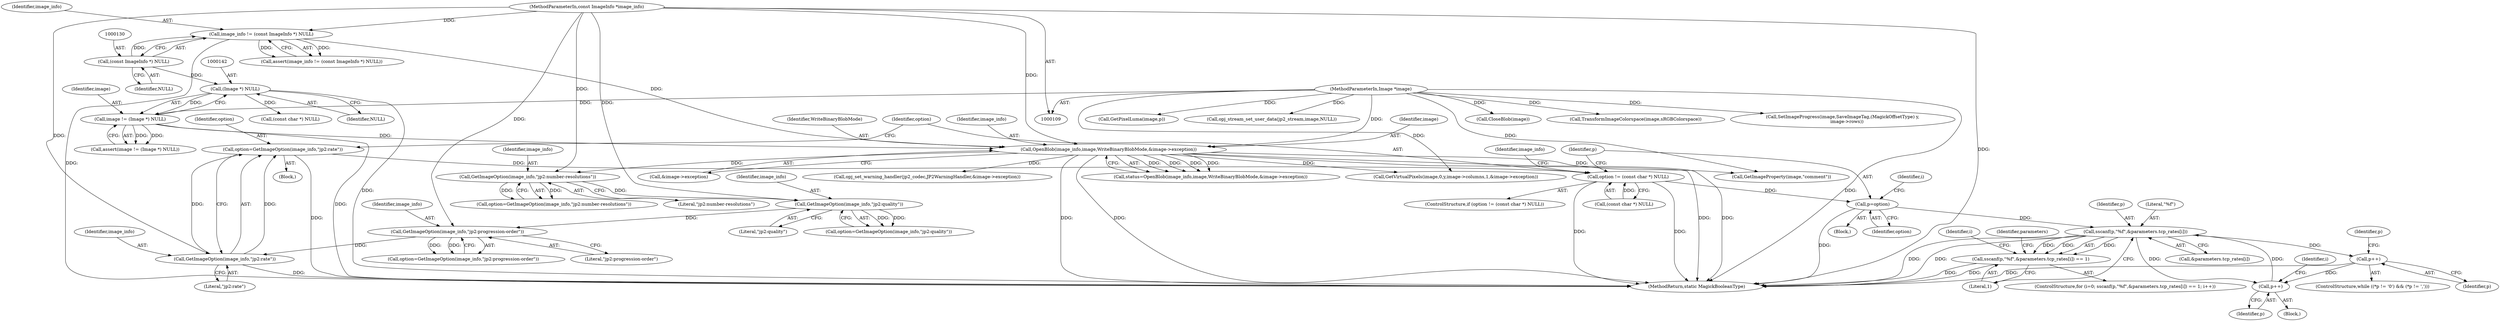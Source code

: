 digraph "0_ImageMagick_3d5ac8c20846871f1eb3068b65f93da7cd33bfd0_0@pointer" {
"1000507" [label="(Call,option=GetImageOption(image_info,\"jp2:rate\"))"];
"1000509" [label="(Call,GetImageOption(image_info,\"jp2:rate\"))"];
"1000442" [label="(Call,GetImageOption(image_info,\"jp2:progression-order\"))"];
"1000371" [label="(Call,GetImageOption(image_info,\"jp2:quality\"))"];
"1000225" [label="(Call,GetImageOption(image_info,\"jp2:number-resolutions\"))"];
"1000167" [label="(Call,OpenBlob(image_info,image,WriteBinaryBlobMode,&image->exception))"];
"1000127" [label="(Call,image_info != (const ImageInfo *) NULL)"];
"1000110" [label="(MethodParameterIn,const ImageInfo *image_info)"];
"1000129" [label="(Call,(const ImageInfo *) NULL)"];
"1000139" [label="(Call,image != (Image *) NULL)"];
"1000111" [label="(MethodParameterIn,Image *image)"];
"1000141" [label="(Call,(Image *) NULL)"];
"1000513" [label="(Call,option != (const char *) NULL)"];
"1000520" [label="(Call,p=option)"];
"1000528" [label="(Call,sscanf(p,\"%f\",&parameters.tcp_rates[i]))"];
"1000527" [label="(Call,sscanf(p,\"%f\",&parameters.tcp_rates[i]) == 1)"];
"1000556" [label="(Call,p++)"];
"1000564" [label="(Call,p++)"];
"1000508" [label="(Identifier,option)"];
"1000513" [label="(Call,option != (const char *) NULL)"];
"1000520" [label="(Call,p=option)"];
"1000112" [label="(Block,)"];
"1001239" [label="(Call,opj_stream_set_user_data(jp2_stream,image,NULL))"];
"1000126" [label="(Call,assert(image_info != (const ImageInfo *) NULL))"];
"1000371" [label="(Call,GetImageOption(image_info,\"jp2:quality\"))"];
"1000131" [label="(Identifier,NULL)"];
"1000171" [label="(Call,&image->exception)"];
"1001299" [label="(MethodReturn,static MagickBooleanType)"];
"1000129" [label="(Call,(const ImageInfo *) NULL)"];
"1000127" [label="(Call,image_info != (const ImageInfo *) NULL)"];
"1000223" [label="(Call,option=GetImageOption(image_info,\"jp2:number-resolutions\"))"];
"1000225" [label="(Call,GetImageOption(image_info,\"jp2:number-resolutions\"))"];
"1000141" [label="(Call,(Image *) NULL)"];
"1000138" [label="(Call,assert(image != (Image *) NULL))"];
"1000522" [label="(Identifier,option)"];
"1000557" [label="(Identifier,p)"];
"1000443" [label="(Identifier,image_info)"];
"1000227" [label="(Literal,\"jp2:number-resolutions\")"];
"1000514" [label="(Identifier,option)"];
"1000507" [label="(Call,option=GetImageOption(image_info,\"jp2:rate\"))"];
"1000528" [label="(Call,sscanf(p,\"%f\",&parameters.tcp_rates[i]))"];
"1000568" [label="(Identifier,parameters)"];
"1000556" [label="(Call,p++)"];
"1000521" [label="(Identifier,p)"];
"1000110" [label="(MethodParameterIn,const ImageInfo *image_info)"];
"1000373" [label="(Literal,\"jp2:quality\")"];
"1000169" [label="(Identifier,image)"];
"1000531" [label="(Call,&parameters.tcp_rates[i])"];
"1000372" [label="(Identifier,image_info)"];
"1000140" [label="(Identifier,image)"];
"1000529" [label="(Identifier,p)"];
"1000603" [label="(Call,GetImageProperty(image,\"comment\"))"];
"1000550" [label="(Identifier,p)"];
"1001295" [label="(Call,CloseBlob(image))"];
"1000518" [label="(Block,)"];
"1000512" [label="(ControlStructure,if (option != (const char *) NULL))"];
"1001203" [label="(Call,opj_set_warning_handler(jp2_codec,JP2WarningHandler,&image->exception))"];
"1000444" [label="(Literal,\"jp2:progression-order\")"];
"1000165" [label="(Call,status=OpenBlob(image_info,image,WriteBinaryBlobMode,&image->exception))"];
"1000226" [label="(Identifier,image_info)"];
"1000959" [label="(Call,GetVirtualPixels(image,0,y,image->columns,1,&image->exception))"];
"1000659" [label="(Call,TransformImageColorspace(image,sRGBColorspace))"];
"1000581" [label="(Identifier,image_info)"];
"1000537" [label="(Literal,1)"];
"1000543" [label="(Identifier,i)"];
"1000546" [label="(ControlStructure,while ((*p != '\0') && (*p != ',')))"];
"1000167" [label="(Call,OpenBlob(image_info,image,WriteBinaryBlobMode,&image->exception))"];
"1000170" [label="(Identifier,WriteBinaryBlobMode)"];
"1000509" [label="(Call,GetImageOption(image_info,\"jp2:rate\"))"];
"1000564" [label="(Call,p++)"];
"1000539" [label="(Identifier,i)"];
"1000515" [label="(Call,(const char *) NULL)"];
"1000523" [label="(ControlStructure,for (i=0; sscanf(p,\"%f\",&parameters.tcp_rates[i]) == 1; i++))"];
"1000440" [label="(Call,option=GetImageOption(image_info,\"jp2:progression-order\"))"];
"1001159" [label="(Call,SetImageProgress(image,SaveImageTag,(MagickOffsetType) y,\n      image->rows))"];
"1000168" [label="(Identifier,image_info)"];
"1000527" [label="(Call,sscanf(p,\"%f\",&parameters.tcp_rates[i]) == 1)"];
"1000565" [label="(Identifier,p)"];
"1000111" [label="(MethodParameterIn,Image *image)"];
"1000442" [label="(Call,GetImageOption(image_info,\"jp2:progression-order\"))"];
"1000369" [label="(Call,option=GetImageOption(image_info,\"jp2:quality\"))"];
"1001081" [label="(Call,GetPixelLuma(image,p))"];
"1000139" [label="(Call,image != (Image *) NULL)"];
"1000530" [label="(Literal,\"%f\")"];
"1000511" [label="(Literal,\"jp2:rate\")"];
"1000540" [label="(Block,)"];
"1000525" [label="(Identifier,i)"];
"1000231" [label="(Call,(const char *) NULL)"];
"1000510" [label="(Identifier,image_info)"];
"1000128" [label="(Identifier,image_info)"];
"1000143" [label="(Identifier,NULL)"];
"1000507" -> "1000112"  [label="AST: "];
"1000507" -> "1000509"  [label="CFG: "];
"1000508" -> "1000507"  [label="AST: "];
"1000509" -> "1000507"  [label="AST: "];
"1000514" -> "1000507"  [label="CFG: "];
"1000507" -> "1001299"  [label="DDG: "];
"1000509" -> "1000507"  [label="DDG: "];
"1000509" -> "1000507"  [label="DDG: "];
"1000507" -> "1000513"  [label="DDG: "];
"1000509" -> "1000511"  [label="CFG: "];
"1000510" -> "1000509"  [label="AST: "];
"1000511" -> "1000509"  [label="AST: "];
"1000509" -> "1001299"  [label="DDG: "];
"1000442" -> "1000509"  [label="DDG: "];
"1000110" -> "1000509"  [label="DDG: "];
"1000442" -> "1000440"  [label="AST: "];
"1000442" -> "1000444"  [label="CFG: "];
"1000443" -> "1000442"  [label="AST: "];
"1000444" -> "1000442"  [label="AST: "];
"1000440" -> "1000442"  [label="CFG: "];
"1000442" -> "1000440"  [label="DDG: "];
"1000442" -> "1000440"  [label="DDG: "];
"1000371" -> "1000442"  [label="DDG: "];
"1000110" -> "1000442"  [label="DDG: "];
"1000371" -> "1000369"  [label="AST: "];
"1000371" -> "1000373"  [label="CFG: "];
"1000372" -> "1000371"  [label="AST: "];
"1000373" -> "1000371"  [label="AST: "];
"1000369" -> "1000371"  [label="CFG: "];
"1000371" -> "1000369"  [label="DDG: "];
"1000371" -> "1000369"  [label="DDG: "];
"1000225" -> "1000371"  [label="DDG: "];
"1000110" -> "1000371"  [label="DDG: "];
"1000225" -> "1000223"  [label="AST: "];
"1000225" -> "1000227"  [label="CFG: "];
"1000226" -> "1000225"  [label="AST: "];
"1000227" -> "1000225"  [label="AST: "];
"1000223" -> "1000225"  [label="CFG: "];
"1000225" -> "1000223"  [label="DDG: "];
"1000225" -> "1000223"  [label="DDG: "];
"1000167" -> "1000225"  [label="DDG: "];
"1000110" -> "1000225"  [label="DDG: "];
"1000167" -> "1000165"  [label="AST: "];
"1000167" -> "1000171"  [label="CFG: "];
"1000168" -> "1000167"  [label="AST: "];
"1000169" -> "1000167"  [label="AST: "];
"1000170" -> "1000167"  [label="AST: "];
"1000171" -> "1000167"  [label="AST: "];
"1000165" -> "1000167"  [label="CFG: "];
"1000167" -> "1001299"  [label="DDG: "];
"1000167" -> "1001299"  [label="DDG: "];
"1000167" -> "1001299"  [label="DDG: "];
"1000167" -> "1001299"  [label="DDG: "];
"1000167" -> "1000165"  [label="DDG: "];
"1000167" -> "1000165"  [label="DDG: "];
"1000167" -> "1000165"  [label="DDG: "];
"1000167" -> "1000165"  [label="DDG: "];
"1000127" -> "1000167"  [label="DDG: "];
"1000110" -> "1000167"  [label="DDG: "];
"1000139" -> "1000167"  [label="DDG: "];
"1000111" -> "1000167"  [label="DDG: "];
"1000167" -> "1000603"  [label="DDG: "];
"1000167" -> "1000959"  [label="DDG: "];
"1000167" -> "1001203"  [label="DDG: "];
"1000127" -> "1000126"  [label="AST: "];
"1000127" -> "1000129"  [label="CFG: "];
"1000128" -> "1000127"  [label="AST: "];
"1000129" -> "1000127"  [label="AST: "];
"1000126" -> "1000127"  [label="CFG: "];
"1000127" -> "1001299"  [label="DDG: "];
"1000127" -> "1000126"  [label="DDG: "];
"1000127" -> "1000126"  [label="DDG: "];
"1000110" -> "1000127"  [label="DDG: "];
"1000129" -> "1000127"  [label="DDG: "];
"1000110" -> "1000109"  [label="AST: "];
"1000110" -> "1001299"  [label="DDG: "];
"1000129" -> "1000131"  [label="CFG: "];
"1000130" -> "1000129"  [label="AST: "];
"1000131" -> "1000129"  [label="AST: "];
"1000129" -> "1000141"  [label="DDG: "];
"1000139" -> "1000138"  [label="AST: "];
"1000139" -> "1000141"  [label="CFG: "];
"1000140" -> "1000139"  [label="AST: "];
"1000141" -> "1000139"  [label="AST: "];
"1000138" -> "1000139"  [label="CFG: "];
"1000139" -> "1001299"  [label="DDG: "];
"1000139" -> "1000138"  [label="DDG: "];
"1000139" -> "1000138"  [label="DDG: "];
"1000111" -> "1000139"  [label="DDG: "];
"1000141" -> "1000139"  [label="DDG: "];
"1000111" -> "1000109"  [label="AST: "];
"1000111" -> "1001299"  [label="DDG: "];
"1000111" -> "1000603"  [label="DDG: "];
"1000111" -> "1000659"  [label="DDG: "];
"1000111" -> "1000959"  [label="DDG: "];
"1000111" -> "1001081"  [label="DDG: "];
"1000111" -> "1001159"  [label="DDG: "];
"1000111" -> "1001239"  [label="DDG: "];
"1000111" -> "1001295"  [label="DDG: "];
"1000141" -> "1000143"  [label="CFG: "];
"1000142" -> "1000141"  [label="AST: "];
"1000143" -> "1000141"  [label="AST: "];
"1000141" -> "1001299"  [label="DDG: "];
"1000141" -> "1000231"  [label="DDG: "];
"1000513" -> "1000512"  [label="AST: "];
"1000513" -> "1000515"  [label="CFG: "];
"1000514" -> "1000513"  [label="AST: "];
"1000515" -> "1000513"  [label="AST: "];
"1000521" -> "1000513"  [label="CFG: "];
"1000581" -> "1000513"  [label="CFG: "];
"1000513" -> "1001299"  [label="DDG: "];
"1000513" -> "1001299"  [label="DDG: "];
"1000515" -> "1000513"  [label="DDG: "];
"1000513" -> "1000520"  [label="DDG: "];
"1000520" -> "1000518"  [label="AST: "];
"1000520" -> "1000522"  [label="CFG: "];
"1000521" -> "1000520"  [label="AST: "];
"1000522" -> "1000520"  [label="AST: "];
"1000525" -> "1000520"  [label="CFG: "];
"1000520" -> "1001299"  [label="DDG: "];
"1000520" -> "1000528"  [label="DDG: "];
"1000528" -> "1000527"  [label="AST: "];
"1000528" -> "1000531"  [label="CFG: "];
"1000529" -> "1000528"  [label="AST: "];
"1000530" -> "1000528"  [label="AST: "];
"1000531" -> "1000528"  [label="AST: "];
"1000537" -> "1000528"  [label="CFG: "];
"1000528" -> "1001299"  [label="DDG: "];
"1000528" -> "1001299"  [label="DDG: "];
"1000528" -> "1000527"  [label="DDG: "];
"1000528" -> "1000527"  [label="DDG: "];
"1000528" -> "1000527"  [label="DDG: "];
"1000564" -> "1000528"  [label="DDG: "];
"1000528" -> "1000556"  [label="DDG: "];
"1000528" -> "1000564"  [label="DDG: "];
"1000527" -> "1000523"  [label="AST: "];
"1000527" -> "1000537"  [label="CFG: "];
"1000537" -> "1000527"  [label="AST: "];
"1000543" -> "1000527"  [label="CFG: "];
"1000568" -> "1000527"  [label="CFG: "];
"1000527" -> "1001299"  [label="DDG: "];
"1000527" -> "1001299"  [label="DDG: "];
"1000556" -> "1000546"  [label="AST: "];
"1000556" -> "1000557"  [label="CFG: "];
"1000557" -> "1000556"  [label="AST: "];
"1000550" -> "1000556"  [label="CFG: "];
"1000556" -> "1001299"  [label="DDG: "];
"1000556" -> "1000564"  [label="DDG: "];
"1000564" -> "1000540"  [label="AST: "];
"1000564" -> "1000565"  [label="CFG: "];
"1000565" -> "1000564"  [label="AST: "];
"1000539" -> "1000564"  [label="CFG: "];
}
